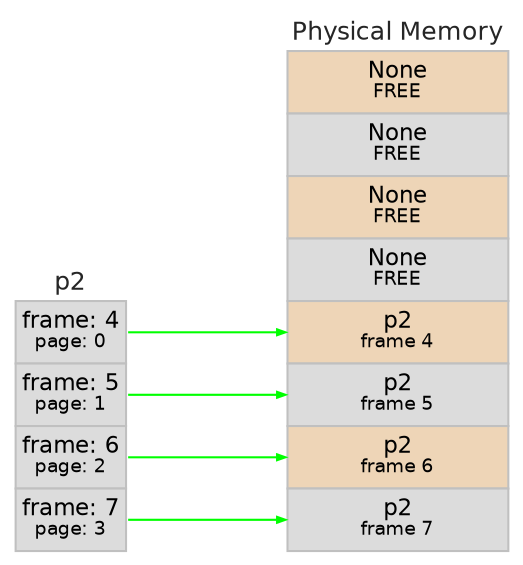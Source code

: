 digraph "graphs/paged0.json" {
	graph [fontname=Helvetica rankdir=LR ranksep=1.0]
	node [fontname=Helvetica fontsize=8 margin="0.04 0.04" shape=none width=0.8]
	edge [arrowsize=0.4]
	p2:0 -> physmem:4 [color=green headclip=true tailclip=true]
	p2:1 -> physmem:5 [color=green headclip=true tailclip=true]
	p2:2 -> physmem:6 [color=green headclip=true tailclip=true]
	p2:3 -> physmem:7 [color=green headclip=true tailclip=true]
	subgraph left {
		physmem [label=<<table border="0.1" cellborder="1" cellspacing="0"><TR><TD border="0.0" ><font face="helvetica" color="grey15" point-size="12">Physical Memory</font></TD></TR><tr><td align="text" color="grey" bgcolor="bisque2" height="30" port="0"><font point-size="11">None</font><br></br><font point-size="9">FREE</font></td></tr><tr><td align="text" color="grey" bgcolor="gainsboro" height="30" port="1"><font point-size="11">None</font><br></br><font point-size="9">FREE</font></td></tr><tr><td align="text" color="grey" bgcolor="bisque2" height="30" port="2"><font point-size="11">None</font><br></br><font point-size="9">FREE</font></td></tr><tr><td align="text" color="grey" bgcolor="gainsboro" height="30" port="3"><font point-size="11">None</font><br></br><font point-size="9">FREE</font></td></tr><tr><td align="text" color="grey" bgcolor="bisque2" height="30" port="4"><font point-size="11">p2</font><br></br><font point-size="9">frame 4</font></td></tr><tr><td align="text" color="grey" bgcolor="gainsboro" height="30" port="5"><font point-size="11">p2</font><br></br><font point-size="9">frame 5</font></td></tr><tr><td align="text" color="grey" bgcolor="bisque2" height="30" port="6"><font point-size="11">p2</font><br></br><font point-size="9">frame 6</font></td></tr><tr><td align="text" color="grey" bgcolor="gainsboro" height="30" port="7"><font point-size="11">p2</font><br></br><font point-size="9">frame 7</font></td></tr></table>>]
		rank=sink
	}
	subgraph right {
		p2 [label=<<table border="0.1" cellborder="1" cellspacing="0"><TR><TD border="0.0" ><font face="helvetica" color="grey15" point-size="12">p2</font></TD></TR><tr><td align="text" color="grey" bgcolor="gainsboro" height="30" port="0"><font point-size="11">frame: 4</font><br></br><font point-size="9">page: 0</font></td></tr><tr><td align="text" color="grey" bgcolor="gainsboro" height="30" port="1"><font point-size="11">frame: 5</font><br></br><font point-size="9">page: 1</font></td></tr><tr><td align="text" color="grey" bgcolor="gainsboro" height="30" port="2"><font point-size="11">frame: 6</font><br></br><font point-size="9">page: 2</font></td></tr><tr><td align="text" color="grey" bgcolor="gainsboro" height="30" port="3"><font point-size="11">frame: 7</font><br></br><font point-size="9">page: 3</font></td></tr></table>>]
		rank=source
	}
}
